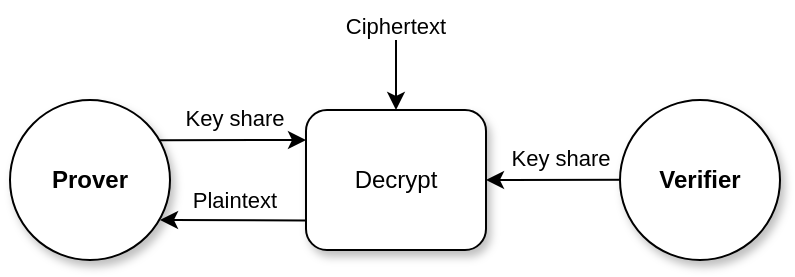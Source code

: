 <mxfile pages="2">
    <diagram name="Page-1" id="mOAZV9J1HD8CvUNmk5yk">
        <mxGraphModel dx="829" dy="548" grid="1" gridSize="10" guides="1" tooltips="1" connect="1" arrows="1" fold="1" page="1" pageScale="1" pageWidth="4681" pageHeight="3300" math="0" shadow="0">
            <root>
                <mxCell id="0"/>
                <mxCell id="1" parent="0"/>
                <mxCell id="imKlexnwQG8ijFvp7Sfa-1" style="html=1;fontSize=12;rounded=0;entryX=0.013;entryY=0.284;entryDx=0;entryDy=0;entryPerimeter=0;" parent="1" edge="1">
                    <mxGeometry relative="1" as="geometry">
                        <mxPoint x="174.83" y="160.12" as="sourcePoint"/>
                        <mxPoint x="248.0" y="160" as="targetPoint"/>
                    </mxGeometry>
                </mxCell>
                <mxCell id="imKlexnwQG8ijFvp7Sfa-2" value="Key share" style="edgeLabel;html=1;align=center;verticalAlign=middle;resizable=0;points=[];fontSize=11;" parent="imKlexnwQG8ijFvp7Sfa-1" vertex="1" connectable="0">
                    <mxGeometry relative="1" as="geometry">
                        <mxPoint y="-11" as="offset"/>
                    </mxGeometry>
                </mxCell>
                <mxCell id="imKlexnwQG8ijFvp7Sfa-12" style="rounded=0;html=1;exitX=0.5;exitY=1;exitDx=0;exitDy=0;fontSize=12;" parent="1" source="2" target="imKlexnwQG8ijFvp7Sfa-13" edge="1">
                    <mxGeometry relative="1" as="geometry">
                        <mxPoint x="293" y="250" as="targetPoint"/>
                    </mxGeometry>
                </mxCell>
                <mxCell id="imKlexnwQG8ijFvp7Sfa-14" style="html=1;fontSize=12;rounded=0;entryX=0.013;entryY=0.718;entryDx=0;entryDy=0;entryPerimeter=0;endArrow=none;endFill=0;startArrow=classic;startFill=1;" parent="1" edge="1">
                    <mxGeometry relative="1" as="geometry">
                        <mxPoint x="175" y="200" as="sourcePoint"/>
                        <mxPoint x="248.17" y="200.26" as="targetPoint"/>
                    </mxGeometry>
                </mxCell>
                <mxCell id="imKlexnwQG8ijFvp7Sfa-15" value="&lt;font style=&quot;font-size: 11px;&quot;&gt;Plaintext&lt;/font&gt;" style="edgeLabel;html=1;align=center;verticalAlign=middle;resizable=0;points=[];fontSize=11;" parent="imKlexnwQG8ijFvp7Sfa-14" vertex="1" connectable="0">
                    <mxGeometry relative="1" as="geometry">
                        <mxPoint y="-10" as="offset"/>
                    </mxGeometry>
                </mxCell>
                <mxCell id="imKlexnwQG8ijFvp7Sfa-4" value="Prover" style="ellipse;whiteSpace=wrap;html=1;aspect=fixed;shadow=1;fontStyle=1" parent="1" vertex="1">
                    <mxGeometry x="100" y="140" width="80" height="80" as="geometry"/>
                </mxCell>
                <mxCell id="imKlexnwQG8ijFvp7Sfa-13" value="&lt;font style=&quot;font-size: 12px;&quot;&gt;Decrypt&lt;/font&gt;" style="rounded=1;whiteSpace=wrap;html=1;fontSize=10;shadow=1;" parent="1" vertex="1">
                    <mxGeometry x="248" y="145" width="90" height="70" as="geometry"/>
                </mxCell>
                <mxCell id="imKlexnwQG8ijFvp7Sfa-18" style="html=1;fontSize=12;rounded=0;entryX=0.013;entryY=0.284;entryDx=0;entryDy=0;entryPerimeter=0;startArrow=classic;startFill=1;endArrow=none;endFill=0;" parent="1" edge="1">
                    <mxGeometry relative="1" as="geometry">
                        <mxPoint x="338" y="179.98" as="sourcePoint"/>
                        <mxPoint x="411.17" y="179.86" as="targetPoint"/>
                    </mxGeometry>
                </mxCell>
                <mxCell id="imKlexnwQG8ijFvp7Sfa-19" value="&lt;style=&quot;font-size: 11px;&quot;&gt;Key share&lt;/font&gt;" style="edgeLabel;html=1;align=center;verticalAlign=middle;resizable=0;points=[];fontSize=11;" parent="imKlexnwQG8ijFvp7Sfa-18" vertex="1" connectable="0">
                    <mxGeometry relative="1" as="geometry">
                        <mxPoint y="-11" as="offset"/>
                    </mxGeometry>
                </mxCell>
                <mxCell id="imKlexnwQG8ijFvp7Sfa-7" value="Verifier" style="ellipse;whiteSpace=wrap;html=1;aspect=fixed;shadow=1;fontStyle=1" parent="1" vertex="1">
                    <mxGeometry x="405" y="140" width="80" height="80" as="geometry"/>
                </mxCell>
                <mxCell id="2" value="&lt;span style=&quot;font-family: Helvetica; font-size: 11px; font-style: normal; font-variant-ligatures: normal; font-variant-caps: normal; font-weight: 400; letter-spacing: normal; orphans: 2; text-indent: 0px; text-transform: none; widows: 2; word-spacing: 0px; -webkit-text-stroke-width: 0px; text-decoration-thickness: initial; text-decoration-style: initial; text-decoration-color: initial; float: none; display: inline !important;&quot;&gt;Ciphertext&lt;/span&gt;" style="text;whiteSpace=wrap;html=1;fontSize=11;align=center;" parent="1" vertex="1">
                    <mxGeometry x="263" y="90" width="60" height="20" as="geometry"/>
                </mxCell>
            </root>
        </mxGraphModel>
    </diagram>
</mxfile>